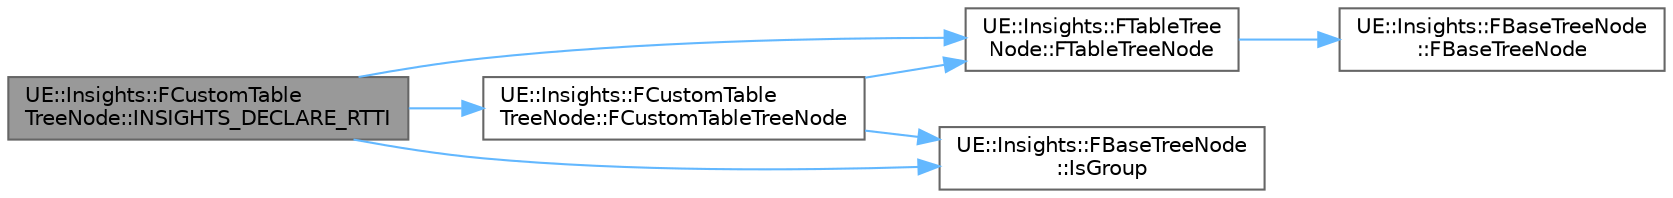 digraph "UE::Insights::FCustomTableTreeNode::INSIGHTS_DECLARE_RTTI"
{
 // INTERACTIVE_SVG=YES
 // LATEX_PDF_SIZE
  bgcolor="transparent";
  edge [fontname=Helvetica,fontsize=10,labelfontname=Helvetica,labelfontsize=10];
  node [fontname=Helvetica,fontsize=10,shape=box,height=0.2,width=0.4];
  rankdir="LR";
  Node1 [id="Node000001",label="UE::Insights::FCustomTable\lTreeNode::INSIGHTS_DECLARE_RTTI",height=0.2,width=0.4,color="gray40", fillcolor="grey60", style="filled", fontcolor="black",tooltip="Initialization constructor for a table record node."];
  Node1 -> Node2 [id="edge1_Node000001_Node000002",color="steelblue1",style="solid",tooltip=" "];
  Node2 [id="Node000002",label="UE::Insights::FCustomTable\lTreeNode::FCustomTableTreeNode",height=0.2,width=0.4,color="grey40", fillcolor="white", style="filled",URL="$d2/dbe/classUE_1_1Insights_1_1FCustomTableTreeNode.html#ae4ad1cdfbb70bd2e29e983b62dc6bd06",tooltip="Initialization constructor for a table record node."];
  Node2 -> Node3 [id="edge2_Node000002_Node000003",color="steelblue1",style="solid",tooltip=" "];
  Node3 [id="Node000003",label="UE::Insights::FTableTree\lNode::FTableTreeNode",height=0.2,width=0.4,color="grey40", fillcolor="white", style="filled",URL="$d0/db2/classUE_1_1Insights_1_1FTableTreeNode.html#a423376efe64d48b6ef1859a4c8a327c6",tooltip="Initialization constructor for a group node."];
  Node3 -> Node4 [id="edge3_Node000003_Node000004",color="steelblue1",style="solid",tooltip=" "];
  Node4 [id="Node000004",label="UE::Insights::FBaseTreeNode\l::FBaseTreeNode",height=0.2,width=0.4,color="grey40", fillcolor="white", style="filled",URL="$d7/d9f/classUE_1_1Insights_1_1FBaseTreeNode.html#a527520873073dfb9be65cc318c160d95",tooltip="Initialization constructor for the node."];
  Node2 -> Node5 [id="edge4_Node000002_Node000005",color="steelblue1",style="solid",tooltip=" "];
  Node5 [id="Node000005",label="UE::Insights::FBaseTreeNode\l::IsGroup",height=0.2,width=0.4,color="grey40", fillcolor="white", style="filled",URL="$d7/d9f/classUE_1_1Insights_1_1FBaseTreeNode.html#a5350b7bc8f27fd1cf812fc8948753404",tooltip=" "];
  Node1 -> Node3 [id="edge5_Node000001_Node000003",color="steelblue1",style="solid",tooltip=" "];
  Node1 -> Node5 [id="edge6_Node000001_Node000005",color="steelblue1",style="solid",tooltip=" "];
}
